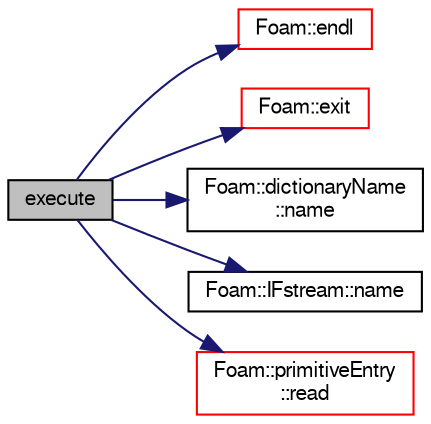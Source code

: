 digraph "execute"
{
  bgcolor="transparent";
  edge [fontname="FreeSans",fontsize="10",labelfontname="FreeSans",labelfontsize="10"];
  node [fontname="FreeSans",fontsize="10",shape=record];
  rankdir="LR";
  Node53 [label="execute",height=0.2,width=0.4,color="black", fillcolor="grey75", style="filled", fontcolor="black"];
  Node53 -> Node54 [color="midnightblue",fontsize="10",style="solid",fontname="FreeSans"];
  Node54 [label="Foam::endl",height=0.2,width=0.4,color="red",URL="$a21124.html#a2db8fe02a0d3909e9351bb4275b23ce4",tooltip="Add newline and flush stream. "];
  Node53 -> Node56 [color="midnightblue",fontsize="10",style="solid",fontname="FreeSans"];
  Node56 [label="Foam::exit",height=0.2,width=0.4,color="red",URL="$a21124.html#a06ca7250d8e89caf05243ec094843642"];
  Node53 -> Node75 [color="midnightblue",fontsize="10",style="solid",fontname="FreeSans"];
  Node75 [label="Foam::dictionaryName\l::name",height=0.2,width=0.4,color="black",URL="$a26010.html#aba53f1f9c8fadfa65f4099af10df348c",tooltip="Return the dictionary name. "];
  Node53 -> Node101 [color="midnightblue",fontsize="10",style="solid",fontname="FreeSans"];
  Node101 [label="Foam::IFstream::name",height=0.2,width=0.4,color="black",URL="$a26182.html#aba53f1f9c8fadfa65f4099af10df348c",tooltip="Return the name of the stream. "];
  Node53 -> Node102 [color="midnightblue",fontsize="10",style="solid",fontname="FreeSans"];
  Node102 [label="Foam::primitiveEntry\l::read",height=0.2,width=0.4,color="red",URL="$a26058.html#aec631c08ab1cd21bac04fbc797c9c5fb",tooltip="Read tokens from the given stream. "];
}
